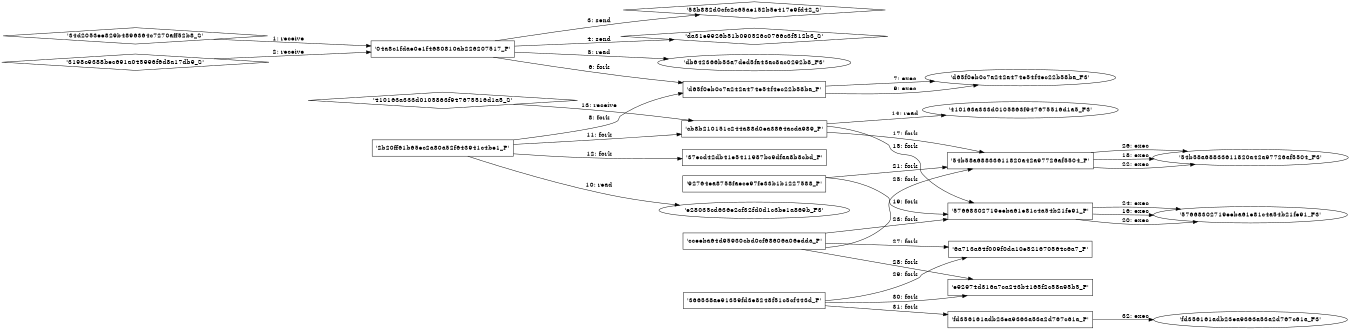 digraph "D:\Learning\Paper\apt\基于CTI的攻击预警\Dataset\攻击图\ASGfromALLCTI\Stealthy Attackers Attempted To Evade Detection.dot" {
rankdir="LR"
size="9"
fixedsize="false"
splines="true"
nodesep=0.3
ranksep=0
fontsize=10
overlap="scalexy"
engine= "neato"
	"'04a8c1fdae0e1f4680810ab226207517_P'" [node_type=Process shape=box]
	"'34d2053ee829b4896364c7270aff52b8_S'" [node_type=Socket shape=diamond]
	"'34d2053ee829b4896364c7270aff52b8_S'" -> "'04a8c1fdae0e1f4680810ab226207517_P'" [label="1: receive"]
	"'04a8c1fdae0e1f4680810ab226207517_P'" [node_type=Process shape=box]
	"'3198c9388bec691a045996f6d8a17db9_S'" [node_type=Socket shape=diamond]
	"'3198c9388bec691a045996f6d8a17db9_S'" -> "'04a8c1fdae0e1f4680810ab226207517_P'" [label="2: receive"]
	"'53b882d0cfc2c65ae152b5e417e9fd42_S'" [node_type=Socket shape=diamond]
	"'04a8c1fdae0e1f4680810ab226207517_P'" [node_type=Process shape=box]
	"'04a8c1fdae0e1f4680810ab226207517_P'" -> "'53b882d0cfc2c65ae152b5e417e9fd42_S'" [label="3: send"]
	"'da31e9926b51b090526c0766c3f512b3_S'" [node_type=Socket shape=diamond]
	"'04a8c1fdae0e1f4680810ab226207517_P'" [node_type=Process shape=box]
	"'04a8c1fdae0e1f4680810ab226207517_P'" -> "'da31e9926b51b090526c0766c3f512b3_S'" [label="4: send"]
	"'db642366b53a7ded5fa43ac8ac0292b8_F3'" [node_type=file shape=ellipse]
	"'04a8c1fdae0e1f4680810ab226207517_P'" [node_type=Process shape=box]
	"'04a8c1fdae0e1f4680810ab226207517_P'" -> "'db642366b53a7ded5fa43ac8ac0292b8_F3'" [label="5: read"]
	"'04a8c1fdae0e1f4680810ab226207517_P'" [node_type=Process shape=box]
	"'d65f0eb0c7a242a474e54f4ec22b58ba_P'" [node_type=Process shape=box]
	"'04a8c1fdae0e1f4680810ab226207517_P'" -> "'d65f0eb0c7a242a474e54f4ec22b58ba_P'" [label="6: fork"]
	"'d65f0eb0c7a242a474e54f4ec22b58ba_P'" [node_type=Process shape=box]
	"'d65f0eb0c7a242a474e54f4ec22b58ba_F3'" [node_type=File shape=ellipse]
	"'d65f0eb0c7a242a474e54f4ec22b58ba_P'" -> "'d65f0eb0c7a242a474e54f4ec22b58ba_F3'" [label="7: exec"]
	"'2b20ff61b65ec2a80a52f643941c4be1_P'" [node_type=Process shape=box]
	"'d65f0eb0c7a242a474e54f4ec22b58ba_P'" [node_type=Process shape=box]
	"'2b20ff61b65ec2a80a52f643941c4be1_P'" -> "'d65f0eb0c7a242a474e54f4ec22b58ba_P'" [label="8: fork"]
	"'d65f0eb0c7a242a474e54f4ec22b58ba_P'" [node_type=Process shape=box]
	"'d65f0eb0c7a242a474e54f4ec22b58ba_F3'" [node_type=File shape=ellipse]
	"'d65f0eb0c7a242a474e54f4ec22b58ba_P'" -> "'d65f0eb0c7a242a474e54f4ec22b58ba_F3'" [label="9: exec"]
	"'e28035cd636e2cf32fd0d1c3be1a869b_F3'" [node_type=file shape=ellipse]
	"'2b20ff61b65ec2a80a52f643941c4be1_P'" [node_type=Process shape=box]
	"'2b20ff61b65ec2a80a52f643941c4be1_P'" -> "'e28035cd636e2cf32fd0d1c3be1a869b_F3'" [label="10: read"]
	"'2b20ff61b65ec2a80a52f643941c4be1_P'" [node_type=Process shape=box]
	"'cb8b210151c244a88d0ea3864acda989_P'" [node_type=Process shape=box]
	"'2b20ff61b65ec2a80a52f643941c4be1_P'" -> "'cb8b210151c244a88d0ea3864acda989_P'" [label="11: fork"]
	"'2b20ff61b65ec2a80a52f643941c4be1_P'" [node_type=Process shape=box]
	"'37ecd42db41e5411987bc9dfaa8b8cbd_P'" [node_type=Process shape=box]
	"'2b20ff61b65ec2a80a52f643941c4be1_P'" -> "'37ecd42db41e5411987bc9dfaa8b8cbd_P'" [label="12: fork"]
	"'cb8b210151c244a88d0ea3864acda989_P'" [node_type=Process shape=box]
	"'410163a333d0105863f947675516d1a5_S'" [node_type=Socket shape=diamond]
	"'410163a333d0105863f947675516d1a5_S'" -> "'cb8b210151c244a88d0ea3864acda989_P'" [label="13: receive"]
	"'410163a333d0105863f947675516d1a5_F3'" [node_type=file shape=ellipse]
	"'cb8b210151c244a88d0ea3864acda989_P'" [node_type=Process shape=box]
	"'cb8b210151c244a88d0ea3864acda989_P'" -> "'410163a333d0105863f947675516d1a5_F3'" [label="14: read"]
	"'cb8b210151c244a88d0ea3864acda989_P'" [node_type=Process shape=box]
	"'57668302719eeba61e81c4a54b21fe91_P'" [node_type=Process shape=box]
	"'cb8b210151c244a88d0ea3864acda989_P'" -> "'57668302719eeba61e81c4a54b21fe91_P'" [label="15: fork"]
	"'57668302719eeba61e81c4a54b21fe91_P'" [node_type=Process shape=box]
	"'57668302719eeba61e81c4a54b21fe91_F3'" [node_type=File shape=ellipse]
	"'57668302719eeba61e81c4a54b21fe91_P'" -> "'57668302719eeba61e81c4a54b21fe91_F3'" [label="16: exec"]
	"'cb8b210151c244a88d0ea3864acda989_P'" [node_type=Process shape=box]
	"'54b58a68833611820a42a97726af5504_P'" [node_type=Process shape=box]
	"'cb8b210151c244a88d0ea3864acda989_P'" -> "'54b58a68833611820a42a97726af5504_P'" [label="17: fork"]
	"'54b58a68833611820a42a97726af5504_P'" [node_type=Process shape=box]
	"'54b58a68833611820a42a97726af5504_F3'" [node_type=File shape=ellipse]
	"'54b58a68833611820a42a97726af5504_P'" -> "'54b58a68833611820a42a97726af5504_F3'" [label="18: exec"]
	"'92764ea8758faece97fe33b1b1227588_P'" [node_type=Process shape=box]
	"'57668302719eeba61e81c4a54b21fe91_P'" [node_type=Process shape=box]
	"'92764ea8758faece97fe33b1b1227588_P'" -> "'57668302719eeba61e81c4a54b21fe91_P'" [label="19: fork"]
	"'57668302719eeba61e81c4a54b21fe91_P'" [node_type=Process shape=box]
	"'57668302719eeba61e81c4a54b21fe91_F3'" [node_type=File shape=ellipse]
	"'57668302719eeba61e81c4a54b21fe91_P'" -> "'57668302719eeba61e81c4a54b21fe91_F3'" [label="20: exec"]
	"'92764ea8758faece97fe33b1b1227588_P'" [node_type=Process shape=box]
	"'54b58a68833611820a42a97726af5504_P'" [node_type=Process shape=box]
	"'92764ea8758faece97fe33b1b1227588_P'" -> "'54b58a68833611820a42a97726af5504_P'" [label="21: fork"]
	"'54b58a68833611820a42a97726af5504_P'" [node_type=Process shape=box]
	"'54b58a68833611820a42a97726af5504_F3'" [node_type=File shape=ellipse]
	"'54b58a68833611820a42a97726af5504_P'" -> "'54b58a68833611820a42a97726af5504_F3'" [label="22: exec"]
	"'cceeba64d95930cbd0cf68606a06edda_P'" [node_type=Process shape=box]
	"'57668302719eeba61e81c4a54b21fe91_P'" [node_type=Process shape=box]
	"'cceeba64d95930cbd0cf68606a06edda_P'" -> "'57668302719eeba61e81c4a54b21fe91_P'" [label="23: fork"]
	"'57668302719eeba61e81c4a54b21fe91_P'" [node_type=Process shape=box]
	"'57668302719eeba61e81c4a54b21fe91_F3'" [node_type=File shape=ellipse]
	"'57668302719eeba61e81c4a54b21fe91_P'" -> "'57668302719eeba61e81c4a54b21fe91_F3'" [label="24: exec"]
	"'cceeba64d95930cbd0cf68606a06edda_P'" [node_type=Process shape=box]
	"'54b58a68833611820a42a97726af5504_P'" [node_type=Process shape=box]
	"'cceeba64d95930cbd0cf68606a06edda_P'" -> "'54b58a68833611820a42a97726af5504_P'" [label="25: fork"]
	"'54b58a68833611820a42a97726af5504_P'" [node_type=Process shape=box]
	"'54b58a68833611820a42a97726af5504_F3'" [node_type=File shape=ellipse]
	"'54b58a68833611820a42a97726af5504_P'" -> "'54b58a68833611820a42a97726af5504_F3'" [label="26: exec"]
	"'cceeba64d95930cbd0cf68606a06edda_P'" [node_type=Process shape=box]
	"'6a713a64f009f0da10e521670564c6a7_P'" [node_type=Process shape=box]
	"'cceeba64d95930cbd0cf68606a06edda_P'" -> "'6a713a64f009f0da10e521670564c6a7_P'" [label="27: fork"]
	"'cceeba64d95930cbd0cf68606a06edda_P'" [node_type=Process shape=box]
	"'e92974d316a7ca243b4165f2c58a95b5_P'" [node_type=Process shape=box]
	"'cceeba64d95930cbd0cf68606a06edda_P'" -> "'e92974d316a7ca243b4165f2c58a95b5_P'" [label="28: fork"]
	"'366538ae91359fd3e8248f51c5cf443d_P'" [node_type=Process shape=box]
	"'6a713a64f009f0da10e521670564c6a7_P'" [node_type=Process shape=box]
	"'366538ae91359fd3e8248f51c5cf443d_P'" -> "'6a713a64f009f0da10e521670564c6a7_P'" [label="29: fork"]
	"'366538ae91359fd3e8248f51c5cf443d_P'" [node_type=Process shape=box]
	"'e92974d316a7ca243b4165f2c58a95b5_P'" [node_type=Process shape=box]
	"'366538ae91359fd3e8248f51c5cf443d_P'" -> "'e92974d316a7ca243b4165f2c58a95b5_P'" [label="30: fork"]
	"'366538ae91359fd3e8248f51c5cf443d_P'" [node_type=Process shape=box]
	"'fd356161adb23ea9363a53a2d767c61a_P'" [node_type=Process shape=box]
	"'366538ae91359fd3e8248f51c5cf443d_P'" -> "'fd356161adb23ea9363a53a2d767c61a_P'" [label="31: fork"]
	"'fd356161adb23ea9363a53a2d767c61a_P'" [node_type=Process shape=box]
	"'fd356161adb23ea9363a53a2d767c61a_F3'" [node_type=File shape=ellipse]
	"'fd356161adb23ea9363a53a2d767c61a_P'" -> "'fd356161adb23ea9363a53a2d767c61a_F3'" [label="32: exec"]
}
